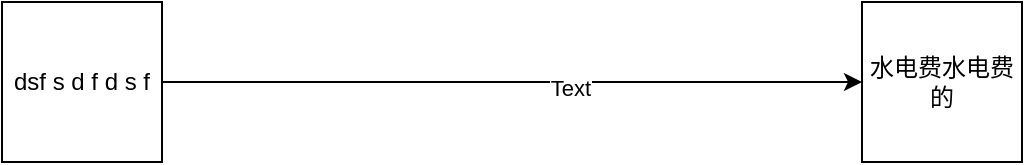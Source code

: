 <mxfile version="16.1.0" type="github">
  <diagram id="mr1jo2ph0nZ94ddj5H8C" name="第 1 页">
    <mxGraphModel dx="946" dy="528" grid="1" gridSize="10" guides="1" tooltips="1" connect="1" arrows="1" fold="1" page="1" pageScale="1" pageWidth="827" pageHeight="1169" math="0" shadow="0">
      <root>
        <mxCell id="0" />
        <mxCell id="1" parent="0" />
        <mxCell id="_gwGioCeEYafsDK6wfVg-1" value="水电费水电费的" style="whiteSpace=wrap;html=1;aspect=fixed;" vertex="1" parent="1">
          <mxGeometry x="570" y="100" width="80" height="80" as="geometry" />
        </mxCell>
        <mxCell id="_gwGioCeEYafsDK6wfVg-3" style="edgeStyle=orthogonalEdgeStyle;rounded=0;orthogonalLoop=1;jettySize=auto;html=1;exitX=1;exitY=0.5;exitDx=0;exitDy=0;entryX=0;entryY=0.5;entryDx=0;entryDy=0;curved=1;" edge="1" parent="1" source="_gwGioCeEYafsDK6wfVg-2" target="_gwGioCeEYafsDK6wfVg-1">
          <mxGeometry relative="1" as="geometry" />
        </mxCell>
        <mxCell id="_gwGioCeEYafsDK6wfVg-4" value="Text" style="edgeLabel;html=1;align=center;verticalAlign=middle;resizable=0;points=[];" vertex="1" connectable="0" parent="_gwGioCeEYafsDK6wfVg-3">
          <mxGeometry x="0.162" y="-3" relative="1" as="geometry">
            <mxPoint as="offset" />
          </mxGeometry>
        </mxCell>
        <mxCell id="_gwGioCeEYafsDK6wfVg-2" value="dsf s d f d s f" style="whiteSpace=wrap;html=1;aspect=fixed;" vertex="1" parent="1">
          <mxGeometry x="140" y="100" width="80" height="80" as="geometry" />
        </mxCell>
      </root>
    </mxGraphModel>
  </diagram>
</mxfile>
